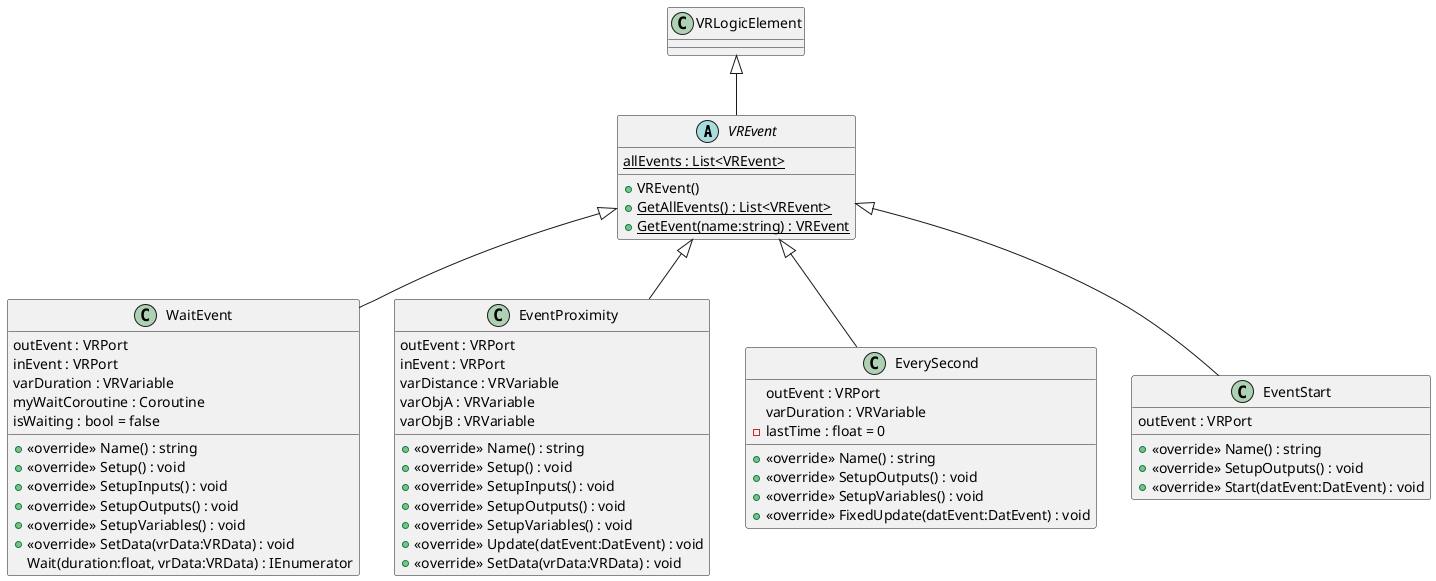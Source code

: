 @startuml
abstract class VREvent {
    {static} allEvents : List<VREvent>
    + VREvent()
    + {static} GetAllEvents() : List<VREvent>
    + {static} GetEvent(name:string) : VREvent
}
class WaitEvent {
    outEvent : VRPort
    inEvent : VRPort
    varDuration : VRVariable
    myWaitCoroutine : Coroutine
    isWaiting : bool = false
    + <<override>> Name() : string
    + <<override>> Setup() : void
    + <<override>> SetupInputs() : void
    + <<override>> SetupOutputs() : void
    + <<override>> SetupVariables() : void
    + <<override>> SetData(vrData:VRData) : void
    Wait(duration:float, vrData:VRData) : IEnumerator
}
class EventProximity {
    outEvent : VRPort
    inEvent : VRPort
    varDistance : VRVariable
    varObjA : VRVariable
    varObjB : VRVariable
    + <<override>> Name() : string
    + <<override>> Setup() : void
    + <<override>> SetupInputs() : void
    + <<override>> SetupOutputs() : void
    + <<override>> SetupVariables() : void
    + <<override>> Update(datEvent:DatEvent) : void
    + <<override>> SetData(vrData:VRData) : void
}
class EverySecond {
    outEvent : VRPort
    varDuration : VRVariable
    - lastTime : float = 0
    + <<override>> Name() : string
    + <<override>> SetupOutputs() : void
    + <<override>> SetupVariables() : void
    + <<override>> FixedUpdate(datEvent:DatEvent) : void
}
class EventStart {
    outEvent : VRPort
    + <<override>> Name() : string
    + <<override>> SetupOutputs() : void
    + <<override>> Start(datEvent:DatEvent) : void
}
VRLogicElement <|-- VREvent
VREvent <|-- WaitEvent
VREvent <|-- EventProximity
VREvent <|-- EverySecond
VREvent <|-- EventStart
@enduml
